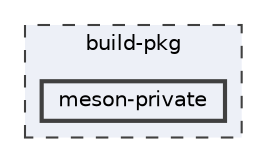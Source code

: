 digraph "build-pkg/meson-private"
{
 // LATEX_PDF_SIZE
  bgcolor="transparent";
  edge [fontname=Helvetica,fontsize=10,labelfontname=Helvetica,labelfontsize=10];
  node [fontname=Helvetica,fontsize=10,shape=box,height=0.2,width=0.4];
  compound=true
  subgraph clusterdir_8123f375bb02c84b381917406cf17a7d {
    graph [ bgcolor="#edf0f7", pencolor="grey25", label="build-pkg", fontname=Helvetica,fontsize=10 style="filled,dashed", URL="dir_8123f375bb02c84b381917406cf17a7d.html",tooltip=""]
  dir_f9065f536b97207849a474937f108564 [label="meson-private", fillcolor="#edf0f7", color="grey25", style="filled,bold", URL="dir_f9065f536b97207849a474937f108564.html",tooltip=""];
  }
}
